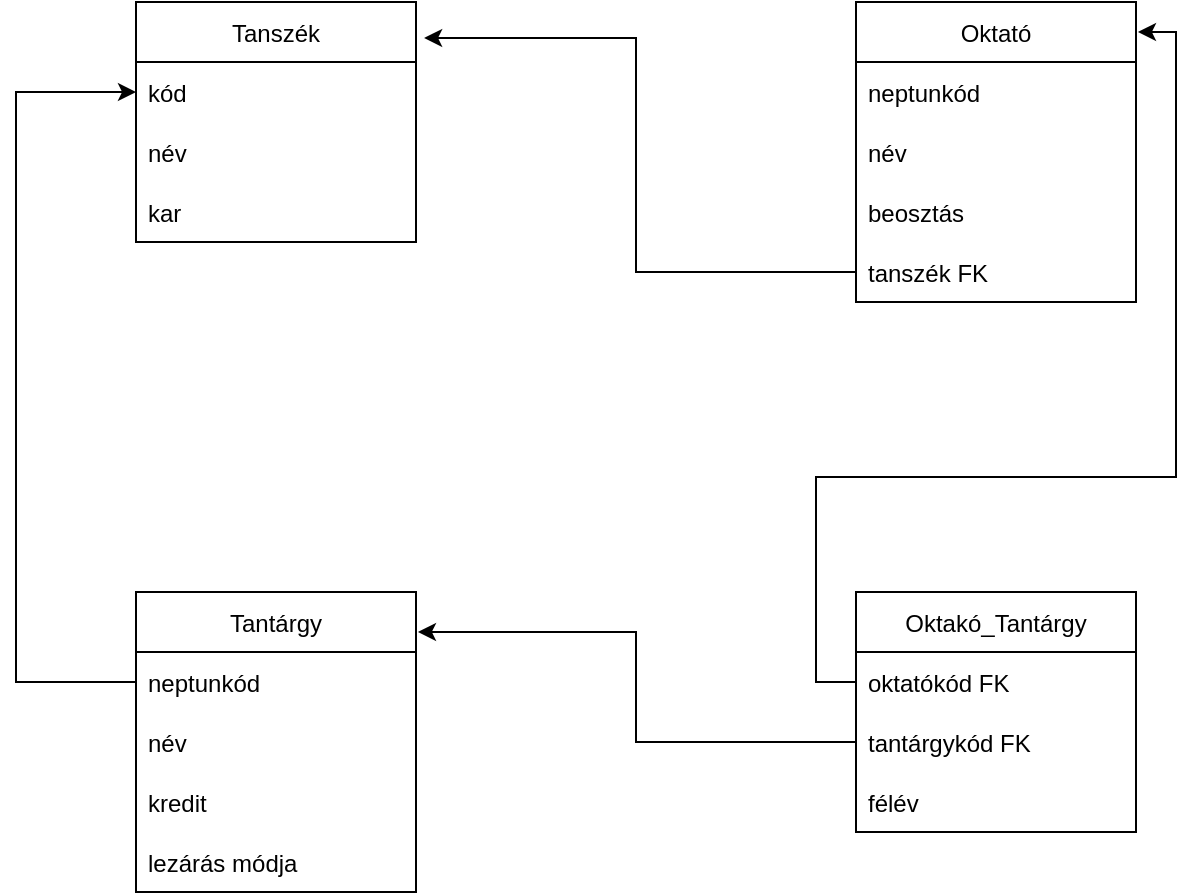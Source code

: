 <mxfile version="20.6.0" type="google"><diagram id="C5RBs43oDa-KdzZeNtuy" name="Page-1"><mxGraphModel dx="1033" dy="524" grid="1" gridSize="10" guides="1" tooltips="1" connect="1" arrows="1" fold="1" page="1" pageScale="1" pageWidth="827" pageHeight="1169" math="0" shadow="0"><root><mxCell id="WIyWlLk6GJQsqaUBKTNV-0"/><mxCell id="WIyWlLk6GJQsqaUBKTNV-1" parent="WIyWlLk6GJQsqaUBKTNV-0"/><mxCell id="isUs2BqFausYCXh7ldkY-0" value="Tanszék" style="swimlane;fontStyle=0;childLayout=stackLayout;horizontal=1;startSize=30;horizontalStack=0;resizeParent=1;resizeParentMax=0;resizeLast=0;collapsible=1;marginBottom=0;" parent="WIyWlLk6GJQsqaUBKTNV-1" vertex="1"><mxGeometry x="140" y="170" width="140" height="120" as="geometry"/></mxCell><mxCell id="isUs2BqFausYCXh7ldkY-1" value="kód" style="text;strokeColor=none;fillColor=none;align=left;verticalAlign=middle;spacingLeft=4;spacingRight=4;overflow=hidden;points=[[0,0.5],[1,0.5]];portConstraint=eastwest;rotatable=0;" parent="isUs2BqFausYCXh7ldkY-0" vertex="1"><mxGeometry y="30" width="140" height="30" as="geometry"/></mxCell><mxCell id="isUs2BqFausYCXh7ldkY-2" value="név" style="text;strokeColor=none;fillColor=none;align=left;verticalAlign=middle;spacingLeft=4;spacingRight=4;overflow=hidden;points=[[0,0.5],[1,0.5]];portConstraint=eastwest;rotatable=0;" parent="isUs2BqFausYCXh7ldkY-0" vertex="1"><mxGeometry y="60" width="140" height="30" as="geometry"/></mxCell><mxCell id="isUs2BqFausYCXh7ldkY-3" value="kar" style="text;strokeColor=none;fillColor=none;align=left;verticalAlign=middle;spacingLeft=4;spacingRight=4;overflow=hidden;points=[[0,0.5],[1,0.5]];portConstraint=eastwest;rotatable=0;" parent="isUs2BqFausYCXh7ldkY-0" vertex="1"><mxGeometry y="90" width="140" height="30" as="geometry"/></mxCell><mxCell id="isUs2BqFausYCXh7ldkY-4" value="Oktató" style="swimlane;fontStyle=0;childLayout=stackLayout;horizontal=1;startSize=30;horizontalStack=0;resizeParent=1;resizeParentMax=0;resizeLast=0;collapsible=1;marginBottom=0;" parent="WIyWlLk6GJQsqaUBKTNV-1" vertex="1"><mxGeometry x="500" y="170" width="140" height="150" as="geometry"><mxRectangle x="380" y="170" width="80" height="30" as="alternateBounds"/></mxGeometry></mxCell><mxCell id="isUs2BqFausYCXh7ldkY-5" value="neptunkód" style="text;strokeColor=none;fillColor=none;align=left;verticalAlign=middle;spacingLeft=4;spacingRight=4;overflow=hidden;points=[[0,0.5],[1,0.5]];portConstraint=eastwest;rotatable=0;" parent="isUs2BqFausYCXh7ldkY-4" vertex="1"><mxGeometry y="30" width="140" height="30" as="geometry"/></mxCell><mxCell id="isUs2BqFausYCXh7ldkY-6" value="név" style="text;strokeColor=none;fillColor=none;align=left;verticalAlign=middle;spacingLeft=4;spacingRight=4;overflow=hidden;points=[[0,0.5],[1,0.5]];portConstraint=eastwest;rotatable=0;" parent="isUs2BqFausYCXh7ldkY-4" vertex="1"><mxGeometry y="60" width="140" height="30" as="geometry"/></mxCell><mxCell id="isUs2BqFausYCXh7ldkY-61" value="beosztás" style="text;strokeColor=none;fillColor=none;align=left;verticalAlign=middle;spacingLeft=4;spacingRight=4;overflow=hidden;points=[[0,0.5],[1,0.5]];portConstraint=eastwest;rotatable=0;" parent="isUs2BqFausYCXh7ldkY-4" vertex="1"><mxGeometry y="90" width="140" height="30" as="geometry"/></mxCell><mxCell id="isUs2BqFausYCXh7ldkY-63" value="tanszék FK" style="text;strokeColor=none;fillColor=none;align=left;verticalAlign=middle;spacingLeft=4;spacingRight=4;overflow=hidden;points=[[0,0.5],[1,0.5]];portConstraint=eastwest;rotatable=0;" parent="isUs2BqFausYCXh7ldkY-4" vertex="1"><mxGeometry y="120" width="140" height="30" as="geometry"/></mxCell><mxCell id="isUs2BqFausYCXh7ldkY-28" value="Tantárgy" style="swimlane;fontStyle=0;childLayout=stackLayout;horizontal=1;startSize=30;horizontalStack=0;resizeParent=1;resizeParentMax=0;resizeLast=0;collapsible=1;marginBottom=0;" parent="WIyWlLk6GJQsqaUBKTNV-1" vertex="1"><mxGeometry x="140" y="465" width="140" height="150" as="geometry"><mxRectangle x="380" y="170" width="80" height="30" as="alternateBounds"/></mxGeometry></mxCell><mxCell id="isUs2BqFausYCXh7ldkY-29" value="neptunkód" style="text;strokeColor=none;fillColor=none;align=left;verticalAlign=middle;spacingLeft=4;spacingRight=4;overflow=hidden;points=[[0,0.5],[1,0.5]];portConstraint=eastwest;rotatable=0;" parent="isUs2BqFausYCXh7ldkY-28" vertex="1"><mxGeometry y="30" width="140" height="30" as="geometry"/></mxCell><mxCell id="isUs2BqFausYCXh7ldkY-30" value="név" style="text;strokeColor=none;fillColor=none;align=left;verticalAlign=middle;spacingLeft=4;spacingRight=4;overflow=hidden;points=[[0,0.5],[1,0.5]];portConstraint=eastwest;rotatable=0;" parent="isUs2BqFausYCXh7ldkY-28" vertex="1"><mxGeometry y="60" width="140" height="30" as="geometry"/></mxCell><mxCell id="isUs2BqFausYCXh7ldkY-31" value="kredit" style="text;strokeColor=none;fillColor=none;align=left;verticalAlign=middle;spacingLeft=4;spacingRight=4;overflow=hidden;points=[[0,0.5],[1,0.5]];portConstraint=eastwest;rotatable=0;" parent="isUs2BqFausYCXh7ldkY-28" vertex="1"><mxGeometry y="90" width="140" height="30" as="geometry"/></mxCell><mxCell id="isUs2BqFausYCXh7ldkY-62" value="lezárás módja" style="text;strokeColor=none;fillColor=none;align=left;verticalAlign=middle;spacingLeft=4;spacingRight=4;overflow=hidden;points=[[0,0.5],[1,0.5]];portConstraint=eastwest;rotatable=0;" parent="isUs2BqFausYCXh7ldkY-28" vertex="1"><mxGeometry y="120" width="140" height="30" as="geometry"/></mxCell><mxCell id="isUs2BqFausYCXh7ldkY-33" value="Oktakó_Tantárgy" style="swimlane;fontStyle=0;childLayout=stackLayout;horizontal=1;startSize=30;horizontalStack=0;resizeParent=1;resizeParentMax=0;resizeLast=0;collapsible=1;marginBottom=0;" parent="WIyWlLk6GJQsqaUBKTNV-1" vertex="1"><mxGeometry x="500" y="465" width="140" height="120" as="geometry"><mxRectangle x="380" y="170" width="80" height="30" as="alternateBounds"/></mxGeometry></mxCell><mxCell id="isUs2BqFausYCXh7ldkY-34" value="oktatókód FK" style="text;strokeColor=none;fillColor=none;align=left;verticalAlign=middle;spacingLeft=4;spacingRight=4;overflow=hidden;points=[[0,0.5],[1,0.5]];portConstraint=eastwest;rotatable=0;" parent="isUs2BqFausYCXh7ldkY-33" vertex="1"><mxGeometry y="30" width="140" height="30" as="geometry"/></mxCell><mxCell id="isUs2BqFausYCXh7ldkY-35" value="tantárgykód FK" style="text;strokeColor=none;fillColor=none;align=left;verticalAlign=middle;spacingLeft=4;spacingRight=4;overflow=hidden;points=[[0,0.5],[1,0.5]];portConstraint=eastwest;rotatable=0;" parent="isUs2BqFausYCXh7ldkY-33" vertex="1"><mxGeometry y="60" width="140" height="30" as="geometry"/></mxCell><mxCell id="isUs2BqFausYCXh7ldkY-36" value="félév" style="text;strokeColor=none;fillColor=none;align=left;verticalAlign=middle;spacingLeft=4;spacingRight=4;overflow=hidden;points=[[0,0.5],[1,0.5]];portConstraint=eastwest;rotatable=0;" parent="isUs2BqFausYCXh7ldkY-33" vertex="1"><mxGeometry y="90" width="140" height="30" as="geometry"/></mxCell><mxCell id="isUs2BqFausYCXh7ldkY-65" style="edgeStyle=orthogonalEdgeStyle;rounded=0;orthogonalLoop=1;jettySize=auto;html=1;entryX=0;entryY=0.5;entryDx=0;entryDy=0;" parent="WIyWlLk6GJQsqaUBKTNV-1" source="isUs2BqFausYCXh7ldkY-29" target="isUs2BqFausYCXh7ldkY-1" edge="1"><mxGeometry relative="1" as="geometry"><Array as="points"><mxPoint x="80" y="510"/><mxPoint x="80" y="215"/></Array></mxGeometry></mxCell><mxCell id="isUs2BqFausYCXh7ldkY-66" style="edgeStyle=orthogonalEdgeStyle;rounded=0;orthogonalLoop=1;jettySize=auto;html=1;entryX=1.007;entryY=0.133;entryDx=0;entryDy=0;entryPerimeter=0;" parent="WIyWlLk6GJQsqaUBKTNV-1" source="isUs2BqFausYCXh7ldkY-35" target="isUs2BqFausYCXh7ldkY-28" edge="1"><mxGeometry relative="1" as="geometry"/></mxCell><mxCell id="isUs2BqFausYCXh7ldkY-67" style="edgeStyle=orthogonalEdgeStyle;rounded=0;orthogonalLoop=1;jettySize=auto;html=1;entryX=1.007;entryY=0.1;entryDx=0;entryDy=0;entryPerimeter=0;" parent="WIyWlLk6GJQsqaUBKTNV-1" source="isUs2BqFausYCXh7ldkY-34" target="isUs2BqFausYCXh7ldkY-4" edge="1"><mxGeometry relative="1" as="geometry"/></mxCell><mxCell id="isUs2BqFausYCXh7ldkY-68" style="edgeStyle=orthogonalEdgeStyle;rounded=0;orthogonalLoop=1;jettySize=auto;html=1;entryX=1.029;entryY=0.15;entryDx=0;entryDy=0;entryPerimeter=0;" parent="WIyWlLk6GJQsqaUBKTNV-1" source="isUs2BqFausYCXh7ldkY-63" target="isUs2BqFausYCXh7ldkY-0" edge="1"><mxGeometry relative="1" as="geometry"/></mxCell></root></mxGraphModel></diagram></mxfile>